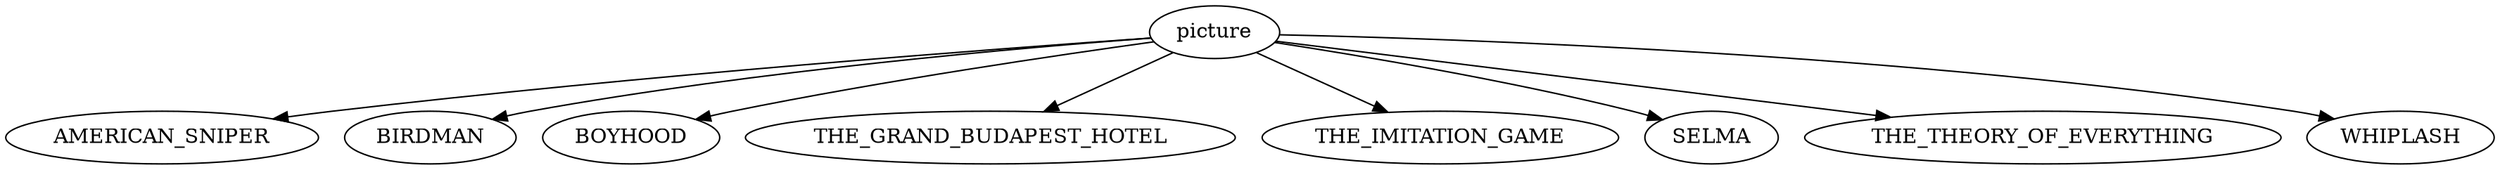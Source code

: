 digraph {
picture -> AMERICAN_SNIPER
picture -> BIRDMAN
picture -> BOYHOOD
picture -> THE_GRAND_BUDAPEST_HOTEL
picture -> THE_IMITATION_GAME
picture -> SELMA
picture -> THE_THEORY_OF_EVERYTHING
picture -> WHIPLASH
}

// actor
// FOXCATCHER
// AMERICAN SNIPER
// THE IMITATION GAME
// BIRDMAN OR (THE UNEXPECTED VIRTUE OF IGNORANCE)
// theory of everything
// 
// supporting actor
// THE JUDGE
// BOYHOOD
// BIRDMAN OR (THE UNEXPECTED VIRTUE OF IGNORANCE)
// FOXCATCHER
// WHIPLASH
// 
// actress
// TWO DAYS, ONE NIGHT
// THE THEORY OF EVERYTHING
// STILL ALICE
// GONE GIRL
// WILD
// 
// supporting actress
// BOYHOOD
// WILD
// THE IMITATION GAME
// BIRDMAN
// into the woods
// 
// animated
// BIG HERO 6
// THE BOXTROLLS
// HOW TO TRAIN YOUR DRAGON 2
// SONG OF THE SEA
// THE TALE OF THE PRINCESS KAGUYA
// 
// cinematog
// BIRDMAN
// THE GRAND BUDAPEST HOTEL
// IDA
// MR. TURNER
// UNBROKEN
// 
// costume
// THE GRAND BUDAPEST HOTEL
// INHERENT VICE
// INTO THE WOODS
// MALEFICENT
// MR. TURNER
// 
// directing
// BIRDMAN OR (THE UNEXPECTED VIRTUE OF
// BOYHOOD
// FOXCATCHER
// THE GRAND BUDAPEST HOTEL
// THE IMITATION GAME
// 
// editing
// AMERICAN SNIPER
// BOYHOOD
// THE GRAND BUDAPEST HOTEL
// THE IMITATION GAME
// WHIPLASH
// 
// makeup
// FOXCATCHER
// THE GRAND BUDAPEST HOTEL
// GUARDIANS OF THE GALAXY
// 
// score
// THE GRAND BUDAPEST HOTEL
// THE IMITATION GAME
// INTERSTELLAR
// MR. TURNER
// THE THEORY OF EVERYTHING
// 
// song
// THE LEGO MOVIE
// SELMA
// BEYOND THE LIGHTS
// GLEN CAMPBELL...I’LL BE ME
// BEGIN AGAIN
// 
// design
// THE GRAND BUDAPEST HOTEL
// THE IMITATION GAME
// INTERSTELLAR
// INTO THE WOODS
// MR. TURNER
// 
// sound editing
// AMERICAN SNIPER
// BIRDMAN OR (THE UNEXPECTED VIRTUE OF
// THE HOBBIT: THE BATTLE OF THE FIVE ARMIES
// INTERSTELLAR
// UNBROKEN
// 
// sound mixing
// AMERICAN SNIPER
// BIRDMAN OR (THE UNEXPECTED VIRTUE OF
// INTERSTELLAR
// UNBROKEN
// WHIPLASH
// 
// effects
// CAPTAIN AMERICA: THE WINTER SOLDIER
// DAWN OF THE PLANET OF THE APES
// GUARDIANS OF THE GALAXY
// INTERSTELLAR
// X-MEN: DAYS OF FUTURE PAST
// 
// adapted
// AMERICAN SNIPER
// THE IMITATION GAME
// INHERENT VICE
// THE THEORY OF EVERYTHING
// WHIPLASH
// 
// original
// BIRDMAN OR (THE UNEXPECTED VIRTUE OF
// BOYHOOD
// FOXCATCHER
// THE GRAND BUDAPEST HOTEL
// NIGHTCRAWLER
//
